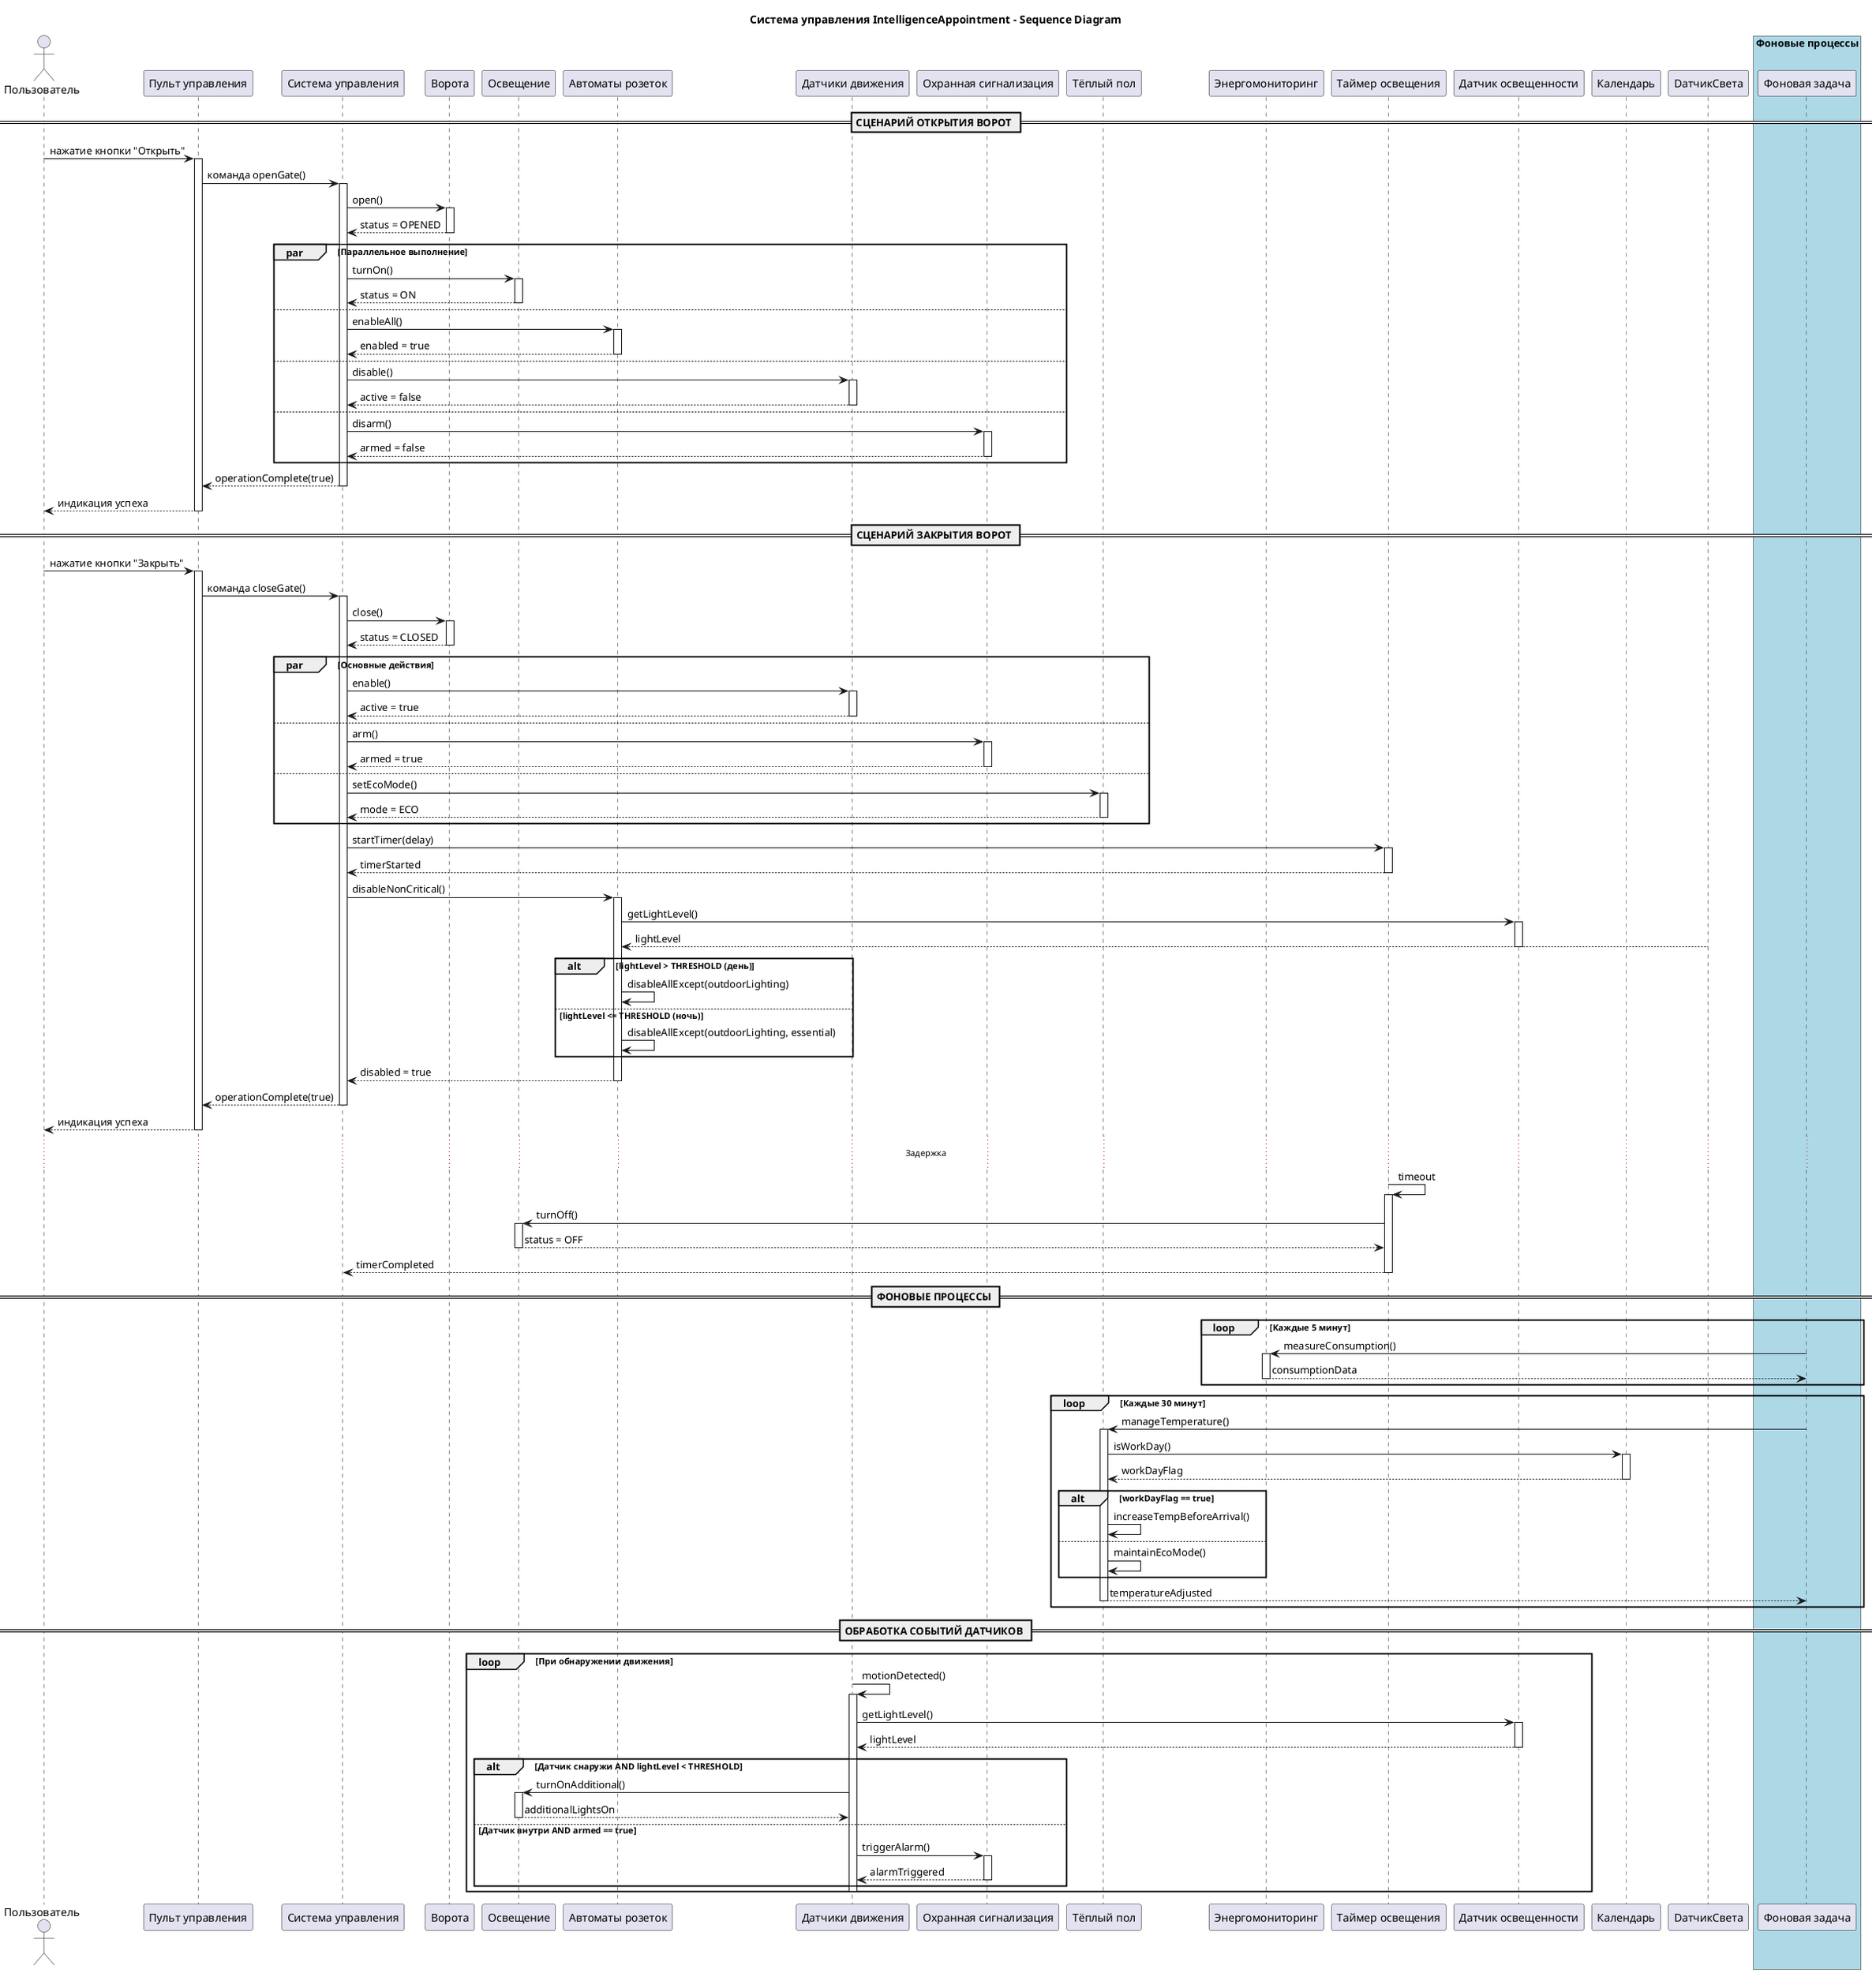 @startuml IntelligenceAppointment
title Система управления IntelligenceAppointment - Sequence Diagram

actor Пользователь
participant "Пульт управления" as Пульт
participant "Система управления" as Система
participant Ворота
participant Освещение
participant "Автоматы розеток" as Розетки
participant "Датчики движения" as Датчики
participant "Охранная сигнализация" as Сигнализация
participant "Тёплый пол" as ТеплыйПол
participant "Энергомониторинг" as Мониторинг
participant "Таймер освещения" as Таймер
participant "Датчик освещенности" as ДатчикСвета
participant Календарь

== СЦЕНАРИЙ ОТКРЫТИЯ ВОРОТ ==

Пользователь -> Пульт : нажатие кнопки "Открыть"
activate Пульт
Пульт -> Система : команда openGate()
activate Система

Система -> Ворота : open()
activate Ворота
Ворота --> Система : status = OPENED
deactivate Ворота

par Параллельное выполнение
    Система -> Освещение : turnOn()
    activate Освещение
    Освещение --> Система : status = ON
    deactivate Освещение
else
    Система -> Розетки : enableAll()
    activate Розетки
    Розетки --> Система : enabled = true
    deactivate Розетки
else
    Система -> Датчики : disable()
    activate Датчики
    Датчики --> Система : active = false
    deactivate Датчики
else
    Система -> Сигнализация : disarm()
    activate Сигнализация
    Сигнализация --> Система : armed = false
    deactivate Сигнализация
end par

Система --> Пульт : operationComplete(true)
deactivate Система
Пульт --> Пользователь : индикация успеха
deactivate Пульт

== СЦЕНАРИЙ ЗАКРЫТИЯ ВОРОТ ==

Пользователь -> Пульт : нажатие кнопки "Закрыть"
activate Пульт
Пульт -> Система : команда closeGate()
activate Система

Система -> Ворота : close()
activate Ворота
Ворота --> Система : status = CLOSED
deactivate Ворота

par Основные действия
    Система -> Датчики : enable()
    activate Датчики
    Датчики --> Система : active = true
    deactivate Датчики
else
    Система -> Сигнализация : arm()
    activate Сигнализация
    Сигнализация --> Система : armed = true
    deactivate Сигнализация
else
    Система -> ТеплыйПол : setEcoMode()
    activate ТеплыйПол
    ТеплыйПол --> Система : mode = ECO
    deactivate ТеплыйПол
end par

Система -> Таймер : startTimer(delay)
activate Таймер
Таймер --> Система : timerStarted
deactivate Таймер

Система -> Розетки : disableNonCritical()
activate Розетки
Розетки -> ДатчикСвета : getLightLevel()
activate ДатчикСвета
DатчикСвета --> Розетки : lightLevel
deactivate ДатчикСвета

alt lightLevel > THRESHOLD (день)
    Розетки -> Розетки : disableAllExcept(outdoorLighting)
else lightLevel <= THRESHOLD (ночь)
    Розетки -> Розетки : disableAllExcept(outdoorLighting, essential)
end

Розетки --> Система : disabled = true
deactivate Розетки

Система --> Пульт : operationComplete(true)
deactivate Система
Пульт --> Пользователь : индикация успеха
deactivate Пульт

... Задержка ...

Таймер -> Таймер : timeout
activate Таймер
Таймер -> Освещение : turnOff()
activate Освещение
Освещение --> Таймер : status = OFF
deactivate Освещение
Таймер --> Система : timerCompleted
deactivate Таймер

== ФОНОВЫЕ ПРОЦЕССЫ ==

box "Фоновые процессы" #LightBlue
    participant "Фоновая задача" as Фон
end box

loop Каждые 5 минут
    Фон -> Мониторинг : measureConsumption()
    activate Мониторинг
    Мониторинг --> Фон : consumptionData
    deactivate Мониторинг
end

loop Каждые 30 минут
    Фон -> ТеплыйПол : manageTemperature()
    activate ТеплыйПол
    ТеплыйПол -> Календарь : isWorkDay()
    activate Календарь
    Календарь --> ТеплыйПол : workDayFlag
    deactivate Календарь
    
    alt workDayFlag == true
        ТеплыйПол -> ТеплыйПол : increaseTempBeforeArrival()
    else
        ТеплыйПол -> ТеплыйПол : maintainEcoMode()
    end
    
    ТеплыйПол --> Фон : temperatureAdjusted
    deactivate ТеплыйПол
end

== ОБРАБОТКА СОБЫТИЙ ДАТЧИКОВ ==

loop При обнаружении движения
    Датчики -> Датчики : motionDetected()
    activate Датчики
    Датчики -> ДатчикСвета : getLightLevel()
    activate ДатчикСвета
    ДатчикСвета --> Датчики : lightLevel
    deactivate ДатчикСвета
    
    alt Датчик снаружи AND lightLevel < THRESHOLD
        Датчики -> Освещение : turnOnAdditional()
        activate Освещение
        Освещение --> Датчики : additionalLightsOn
        deactivate Освещение
    else Датчик внутри AND armed == true
        Датчики -> Сигнализация : triggerAlarm()
        activate Сигнализация
        Сигнализация --> Датчики : alarmTriggered
        deactivate Сигнализация
    end
    deactivate Датчики
end

@enduml